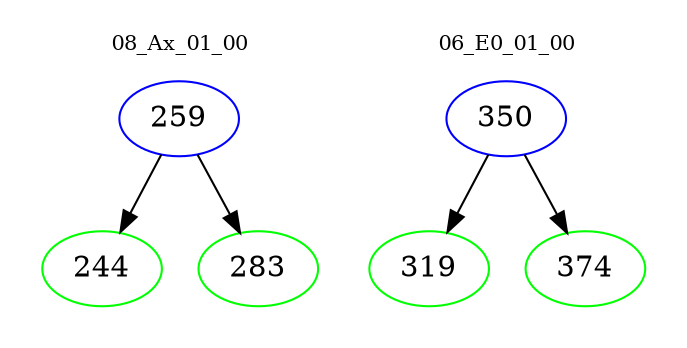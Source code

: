 digraph{
subgraph cluster_0 {
color = white
label = "08_Ax_01_00";
fontsize=10;
T0_259 [label="259", color="blue"]
T0_259 -> T0_244 [color="black"]
T0_244 [label="244", color="green"]
T0_259 -> T0_283 [color="black"]
T0_283 [label="283", color="green"]
}
subgraph cluster_1 {
color = white
label = "06_E0_01_00";
fontsize=10;
T1_350 [label="350", color="blue"]
T1_350 -> T1_319 [color="black"]
T1_319 [label="319", color="green"]
T1_350 -> T1_374 [color="black"]
T1_374 [label="374", color="green"]
}
}
